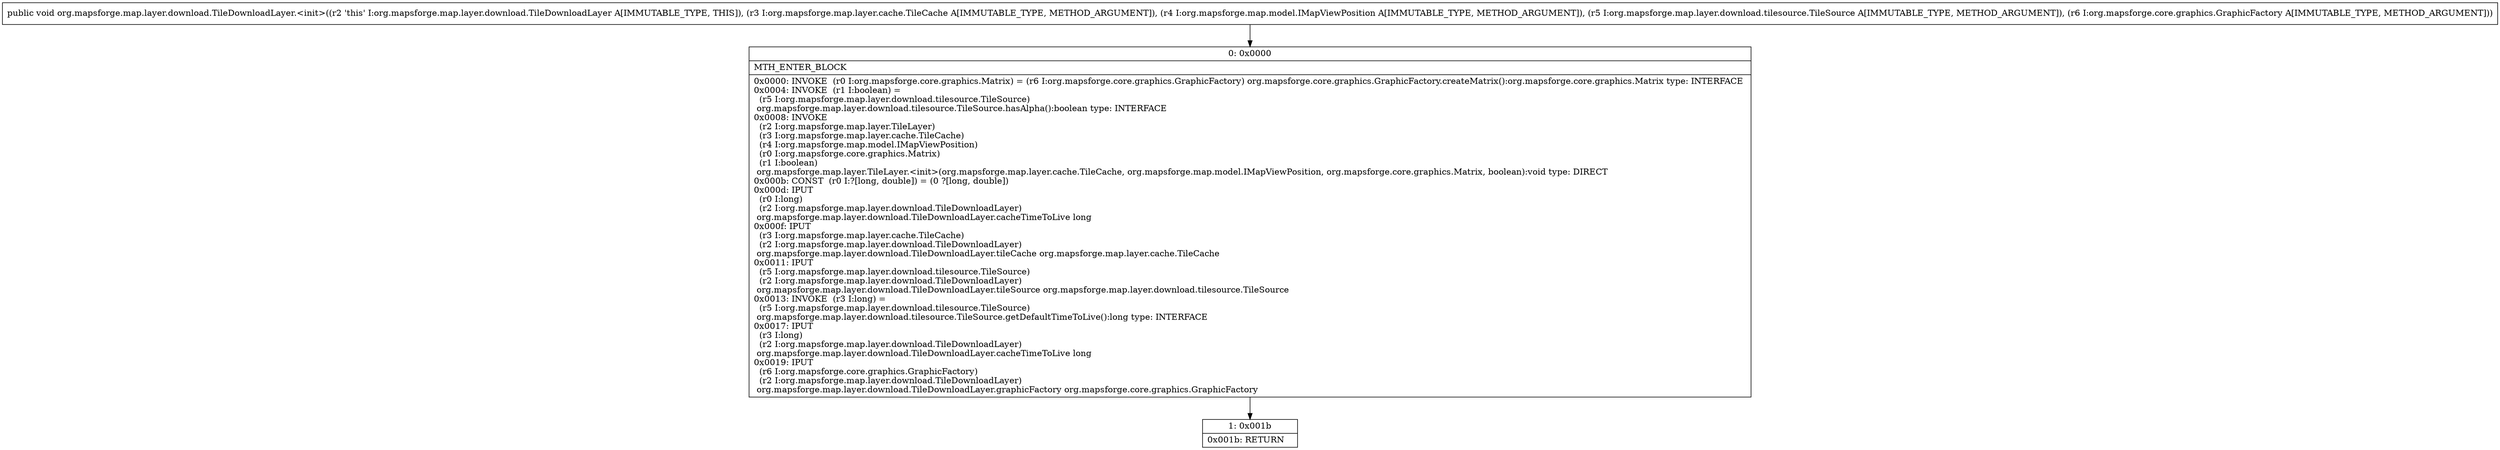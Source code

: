 digraph "CFG fororg.mapsforge.map.layer.download.TileDownloadLayer.\<init\>(Lorg\/mapsforge\/map\/layer\/cache\/TileCache;Lorg\/mapsforge\/map\/model\/IMapViewPosition;Lorg\/mapsforge\/map\/layer\/download\/tilesource\/TileSource;Lorg\/mapsforge\/core\/graphics\/GraphicFactory;)V" {
Node_0 [shape=record,label="{0\:\ 0x0000|MTH_ENTER_BLOCK\l|0x0000: INVOKE  (r0 I:org.mapsforge.core.graphics.Matrix) = (r6 I:org.mapsforge.core.graphics.GraphicFactory) org.mapsforge.core.graphics.GraphicFactory.createMatrix():org.mapsforge.core.graphics.Matrix type: INTERFACE \l0x0004: INVOKE  (r1 I:boolean) = \l  (r5 I:org.mapsforge.map.layer.download.tilesource.TileSource)\l org.mapsforge.map.layer.download.tilesource.TileSource.hasAlpha():boolean type: INTERFACE \l0x0008: INVOKE  \l  (r2 I:org.mapsforge.map.layer.TileLayer)\l  (r3 I:org.mapsforge.map.layer.cache.TileCache)\l  (r4 I:org.mapsforge.map.model.IMapViewPosition)\l  (r0 I:org.mapsforge.core.graphics.Matrix)\l  (r1 I:boolean)\l org.mapsforge.map.layer.TileLayer.\<init\>(org.mapsforge.map.layer.cache.TileCache, org.mapsforge.map.model.IMapViewPosition, org.mapsforge.core.graphics.Matrix, boolean):void type: DIRECT \l0x000b: CONST  (r0 I:?[long, double]) = (0 ?[long, double]) \l0x000d: IPUT  \l  (r0 I:long)\l  (r2 I:org.mapsforge.map.layer.download.TileDownloadLayer)\l org.mapsforge.map.layer.download.TileDownloadLayer.cacheTimeToLive long \l0x000f: IPUT  \l  (r3 I:org.mapsforge.map.layer.cache.TileCache)\l  (r2 I:org.mapsforge.map.layer.download.TileDownloadLayer)\l org.mapsforge.map.layer.download.TileDownloadLayer.tileCache org.mapsforge.map.layer.cache.TileCache \l0x0011: IPUT  \l  (r5 I:org.mapsforge.map.layer.download.tilesource.TileSource)\l  (r2 I:org.mapsforge.map.layer.download.TileDownloadLayer)\l org.mapsforge.map.layer.download.TileDownloadLayer.tileSource org.mapsforge.map.layer.download.tilesource.TileSource \l0x0013: INVOKE  (r3 I:long) = \l  (r5 I:org.mapsforge.map.layer.download.tilesource.TileSource)\l org.mapsforge.map.layer.download.tilesource.TileSource.getDefaultTimeToLive():long type: INTERFACE \l0x0017: IPUT  \l  (r3 I:long)\l  (r2 I:org.mapsforge.map.layer.download.TileDownloadLayer)\l org.mapsforge.map.layer.download.TileDownloadLayer.cacheTimeToLive long \l0x0019: IPUT  \l  (r6 I:org.mapsforge.core.graphics.GraphicFactory)\l  (r2 I:org.mapsforge.map.layer.download.TileDownloadLayer)\l org.mapsforge.map.layer.download.TileDownloadLayer.graphicFactory org.mapsforge.core.graphics.GraphicFactory \l}"];
Node_1 [shape=record,label="{1\:\ 0x001b|0x001b: RETURN   \l}"];
MethodNode[shape=record,label="{public void org.mapsforge.map.layer.download.TileDownloadLayer.\<init\>((r2 'this' I:org.mapsforge.map.layer.download.TileDownloadLayer A[IMMUTABLE_TYPE, THIS]), (r3 I:org.mapsforge.map.layer.cache.TileCache A[IMMUTABLE_TYPE, METHOD_ARGUMENT]), (r4 I:org.mapsforge.map.model.IMapViewPosition A[IMMUTABLE_TYPE, METHOD_ARGUMENT]), (r5 I:org.mapsforge.map.layer.download.tilesource.TileSource A[IMMUTABLE_TYPE, METHOD_ARGUMENT]), (r6 I:org.mapsforge.core.graphics.GraphicFactory A[IMMUTABLE_TYPE, METHOD_ARGUMENT])) }"];
MethodNode -> Node_0;
Node_0 -> Node_1;
}

